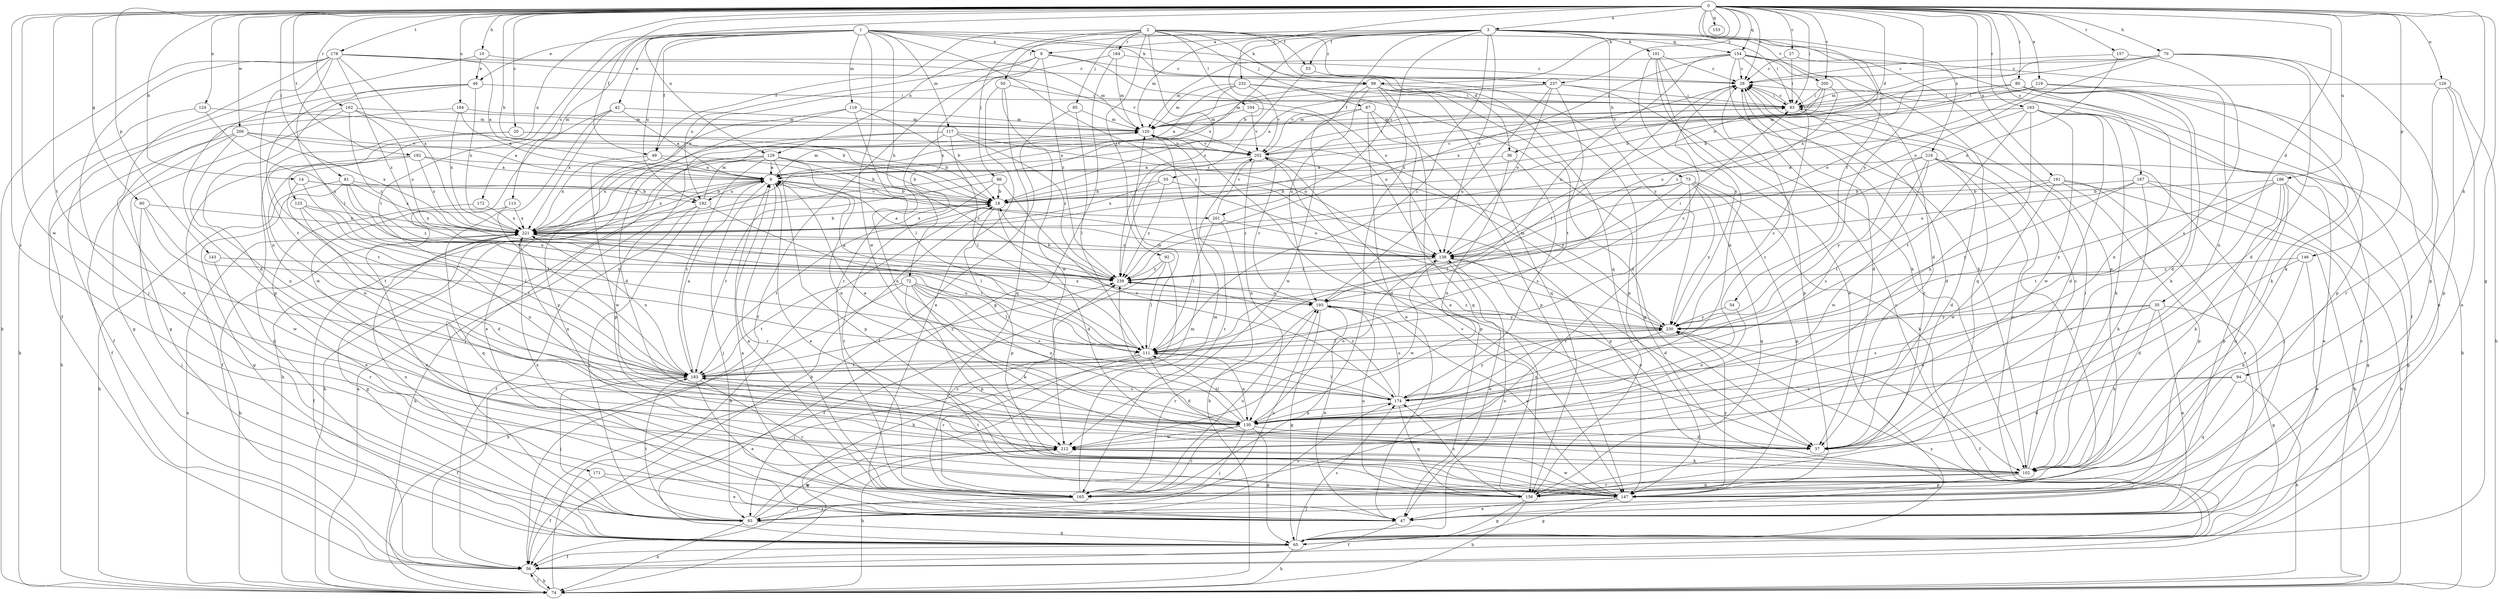 strict digraph  {
0;
1;
2;
3;
8;
9;
10;
14;
18;
20;
27;
28;
35;
36;
37;
42;
46;
47;
49;
50;
53;
54;
55;
56;
60;
65;
70;
72;
73;
74;
80;
81;
83;
85;
86;
87;
92;
93;
94;
98;
101;
102;
104;
111;
113;
117;
119;
120;
123;
124;
126;
129;
130;
138;
143;
146;
147;
153;
154;
156;
157;
162;
163;
164;
165;
167;
171;
172;
174;
178;
182;
183;
184;
186;
191;
192;
193;
200;
201;
202;
206;
212;
216;
219;
221;
230;
232;
237;
239;
0 -> 3  [label=a];
0 -> 10  [label=b];
0 -> 14  [label=b];
0 -> 18  [label=b];
0 -> 20  [label=c];
0 -> 27  [label=c];
0 -> 28  [label=c];
0 -> 35  [label=d];
0 -> 36  [label=d];
0 -> 49  [label=f];
0 -> 60  [label=g];
0 -> 65  [label=g];
0 -> 70  [label=h];
0 -> 80  [label=i];
0 -> 81  [label=i];
0 -> 83  [label=i];
0 -> 94  [label=k];
0 -> 98  [label=k];
0 -> 123  [label=n];
0 -> 124  [label=n];
0 -> 126  [label=n];
0 -> 129  [label=n];
0 -> 138  [label=o];
0 -> 143  [label=p];
0 -> 146  [label=p];
0 -> 153  [label=q];
0 -> 154  [label=q];
0 -> 157  [label=r];
0 -> 162  [label=r];
0 -> 163  [label=r];
0 -> 167  [label=s];
0 -> 171  [label=s];
0 -> 178  [label=t];
0 -> 182  [label=t];
0 -> 183  [label=t];
0 -> 184  [label=u];
0 -> 186  [label=u];
0 -> 191  [label=u];
0 -> 200  [label=v];
0 -> 206  [label=w];
0 -> 212  [label=w];
0 -> 216  [label=x];
0 -> 219  [label=x];
0 -> 230  [label=y];
0 -> 232  [label=z];
0 -> 237  [label=z];
1 -> 8  [label=a];
1 -> 36  [label=d];
1 -> 42  [label=e];
1 -> 46  [label=e];
1 -> 49  [label=f];
1 -> 72  [label=h];
1 -> 98  [label=k];
1 -> 113  [label=m];
1 -> 117  [label=m];
1 -> 119  [label=m];
1 -> 154  [label=q];
1 -> 172  [label=s];
1 -> 183  [label=t];
1 -> 192  [label=u];
1 -> 212  [label=w];
1 -> 230  [label=y];
2 -> 49  [label=f];
2 -> 50  [label=f];
2 -> 53  [label=f];
2 -> 85  [label=j];
2 -> 86  [label=j];
2 -> 87  [label=j];
2 -> 92  [label=j];
2 -> 98  [label=k];
2 -> 104  [label=l];
2 -> 156  [label=q];
2 -> 164  [label=r];
2 -> 237  [label=z];
2 -> 239  [label=z];
3 -> 8  [label=a];
3 -> 18  [label=b];
3 -> 53  [label=f];
3 -> 54  [label=f];
3 -> 55  [label=f];
3 -> 73  [label=h];
3 -> 83  [label=i];
3 -> 101  [label=k];
3 -> 111  [label=l];
3 -> 120  [label=m];
3 -> 129  [label=n];
3 -> 138  [label=o];
3 -> 147  [label=p];
3 -> 200  [label=v];
3 -> 201  [label=v];
3 -> 221  [label=x];
8 -> 28  [label=c];
8 -> 56  [label=f];
8 -> 138  [label=o];
8 -> 165  [label=r];
8 -> 192  [label=u];
8 -> 239  [label=z];
9 -> 18  [label=b];
9 -> 74  [label=h];
9 -> 93  [label=j];
9 -> 120  [label=m];
9 -> 165  [label=r];
9 -> 192  [label=u];
9 -> 201  [label=v];
9 -> 221  [label=x];
10 -> 46  [label=e];
10 -> 56  [label=f];
10 -> 120  [label=m];
14 -> 18  [label=b];
14 -> 111  [label=l];
14 -> 183  [label=t];
14 -> 192  [label=u];
18 -> 28  [label=c];
18 -> 37  [label=d];
18 -> 147  [label=p];
18 -> 183  [label=t];
18 -> 221  [label=x];
20 -> 18  [label=b];
20 -> 65  [label=g];
20 -> 183  [label=t];
20 -> 202  [label=v];
27 -> 28  [label=c];
27 -> 83  [label=i];
27 -> 130  [label=n];
28 -> 37  [label=d];
28 -> 83  [label=i];
28 -> 111  [label=l];
35 -> 47  [label=e];
35 -> 65  [label=g];
35 -> 102  [label=k];
35 -> 130  [label=n];
35 -> 174  [label=s];
35 -> 230  [label=y];
36 -> 9  [label=a];
36 -> 130  [label=n];
36 -> 174  [label=s];
42 -> 9  [label=a];
42 -> 120  [label=m];
42 -> 183  [label=t];
42 -> 212  [label=w];
42 -> 221  [label=x];
46 -> 37  [label=d];
46 -> 83  [label=i];
46 -> 147  [label=p];
46 -> 183  [label=t];
46 -> 221  [label=x];
47 -> 9  [label=a];
47 -> 28  [label=c];
47 -> 56  [label=f];
49 -> 9  [label=a];
49 -> 138  [label=o];
49 -> 212  [label=w];
49 -> 221  [label=x];
50 -> 47  [label=e];
50 -> 83  [label=i];
50 -> 156  [label=q];
50 -> 212  [label=w];
53 -> 230  [label=y];
53 -> 239  [label=z];
54 -> 130  [label=n];
54 -> 230  [label=y];
55 -> 18  [label=b];
55 -> 147  [label=p];
55 -> 221  [label=x];
55 -> 239  [label=z];
56 -> 74  [label=h];
56 -> 230  [label=y];
60 -> 93  [label=j];
60 -> 111  [label=l];
60 -> 212  [label=w];
60 -> 221  [label=x];
65 -> 18  [label=b];
65 -> 28  [label=c];
65 -> 56  [label=f];
65 -> 74  [label=h];
65 -> 138  [label=o];
65 -> 174  [label=s];
70 -> 28  [label=c];
70 -> 37  [label=d];
70 -> 102  [label=k];
70 -> 120  [label=m];
70 -> 138  [label=o];
70 -> 147  [label=p];
70 -> 221  [label=x];
72 -> 74  [label=h];
72 -> 102  [label=k];
72 -> 111  [label=l];
72 -> 130  [label=n];
72 -> 147  [label=p];
72 -> 174  [label=s];
72 -> 183  [label=t];
72 -> 193  [label=u];
73 -> 18  [label=b];
73 -> 102  [label=k];
73 -> 111  [label=l];
73 -> 147  [label=p];
73 -> 156  [label=q];
73 -> 165  [label=r];
73 -> 230  [label=y];
73 -> 239  [label=z];
74 -> 9  [label=a];
74 -> 18  [label=b];
74 -> 28  [label=c];
74 -> 56  [label=f];
74 -> 221  [label=x];
80 -> 18  [label=b];
80 -> 37  [label=d];
80 -> 47  [label=e];
80 -> 83  [label=i];
80 -> 102  [label=k];
80 -> 130  [label=n];
80 -> 202  [label=v];
81 -> 18  [label=b];
81 -> 65  [label=g];
81 -> 74  [label=h];
81 -> 193  [label=u];
81 -> 221  [label=x];
81 -> 239  [label=z];
83 -> 28  [label=c];
83 -> 37  [label=d];
83 -> 120  [label=m];
85 -> 56  [label=f];
85 -> 111  [label=l];
85 -> 120  [label=m];
86 -> 18  [label=b];
86 -> 165  [label=r];
86 -> 174  [label=s];
86 -> 183  [label=t];
87 -> 47  [label=e];
87 -> 120  [label=m];
87 -> 147  [label=p];
87 -> 156  [label=q];
87 -> 212  [label=w];
92 -> 56  [label=f];
92 -> 74  [label=h];
92 -> 111  [label=l];
92 -> 239  [label=z];
93 -> 65  [label=g];
93 -> 74  [label=h];
93 -> 120  [label=m];
93 -> 174  [label=s];
93 -> 183  [label=t];
93 -> 193  [label=u];
93 -> 212  [label=w];
93 -> 221  [label=x];
94 -> 37  [label=d];
94 -> 74  [label=h];
94 -> 156  [label=q];
94 -> 174  [label=s];
98 -> 37  [label=d];
98 -> 47  [label=e];
98 -> 65  [label=g];
98 -> 83  [label=i];
98 -> 156  [label=q];
98 -> 165  [label=r];
98 -> 193  [label=u];
98 -> 202  [label=v];
98 -> 221  [label=x];
101 -> 28  [label=c];
101 -> 47  [label=e];
101 -> 102  [label=k];
101 -> 130  [label=n];
101 -> 230  [label=y];
102 -> 28  [label=c];
102 -> 83  [label=i];
102 -> 138  [label=o];
102 -> 147  [label=p];
102 -> 156  [label=q];
102 -> 165  [label=r];
102 -> 183  [label=t];
104 -> 120  [label=m];
104 -> 138  [label=o];
104 -> 202  [label=v];
111 -> 28  [label=c];
111 -> 37  [label=d];
111 -> 93  [label=j];
111 -> 120  [label=m];
111 -> 130  [label=n];
111 -> 165  [label=r];
111 -> 183  [label=t];
113 -> 47  [label=e];
113 -> 156  [label=q];
113 -> 221  [label=x];
117 -> 47  [label=e];
117 -> 111  [label=l];
117 -> 130  [label=n];
117 -> 138  [label=o];
117 -> 147  [label=p];
117 -> 202  [label=v];
117 -> 239  [label=z];
119 -> 18  [label=b];
119 -> 37  [label=d];
119 -> 111  [label=l];
119 -> 120  [label=m];
119 -> 147  [label=p];
120 -> 37  [label=d];
120 -> 202  [label=v];
123 -> 37  [label=d];
123 -> 130  [label=n];
123 -> 183  [label=t];
123 -> 221  [label=x];
124 -> 74  [label=h];
124 -> 120  [label=m];
124 -> 239  [label=z];
126 -> 47  [label=e];
126 -> 74  [label=h];
126 -> 83  [label=i];
126 -> 147  [label=p];
126 -> 165  [label=r];
129 -> 9  [label=a];
129 -> 18  [label=b];
129 -> 74  [label=h];
129 -> 93  [label=j];
129 -> 130  [label=n];
129 -> 147  [label=p];
129 -> 183  [label=t];
129 -> 221  [label=x];
129 -> 239  [label=z];
130 -> 28  [label=c];
130 -> 37  [label=d];
130 -> 65  [label=g];
130 -> 93  [label=j];
130 -> 111  [label=l];
130 -> 138  [label=o];
130 -> 165  [label=r];
130 -> 212  [label=w];
130 -> 239  [label=z];
138 -> 9  [label=a];
138 -> 37  [label=d];
138 -> 47  [label=e];
138 -> 212  [label=w];
138 -> 239  [label=z];
143 -> 165  [label=r];
143 -> 239  [label=z];
146 -> 37  [label=d];
146 -> 47  [label=e];
146 -> 102  [label=k];
146 -> 239  [label=z];
147 -> 9  [label=a];
147 -> 47  [label=e];
147 -> 65  [label=g];
147 -> 93  [label=j];
147 -> 193  [label=u];
147 -> 212  [label=w];
147 -> 221  [label=x];
147 -> 230  [label=y];
154 -> 28  [label=c];
154 -> 37  [label=d];
154 -> 56  [label=f];
154 -> 102  [label=k];
154 -> 120  [label=m];
154 -> 156  [label=q];
154 -> 174  [label=s];
154 -> 193  [label=u];
154 -> 239  [label=z];
156 -> 28  [label=c];
156 -> 65  [label=g];
156 -> 74  [label=h];
156 -> 174  [label=s];
156 -> 193  [label=u];
156 -> 202  [label=v];
157 -> 28  [label=c];
157 -> 138  [label=o];
157 -> 174  [label=s];
162 -> 18  [label=b];
162 -> 56  [label=f];
162 -> 65  [label=g];
162 -> 120  [label=m];
162 -> 138  [label=o];
162 -> 239  [label=z];
163 -> 37  [label=d];
163 -> 74  [label=h];
163 -> 102  [label=k];
163 -> 120  [label=m];
163 -> 130  [label=n];
163 -> 138  [label=o];
163 -> 183  [label=t];
163 -> 212  [label=w];
164 -> 28  [label=c];
164 -> 65  [label=g];
164 -> 120  [label=m];
164 -> 221  [label=x];
165 -> 9  [label=a];
165 -> 93  [label=j];
165 -> 120  [label=m];
165 -> 193  [label=u];
165 -> 239  [label=z];
167 -> 18  [label=b];
167 -> 65  [label=g];
167 -> 74  [label=h];
167 -> 102  [label=k];
167 -> 138  [label=o];
167 -> 230  [label=y];
171 -> 47  [label=e];
171 -> 56  [label=f];
171 -> 156  [label=q];
172 -> 47  [label=e];
172 -> 221  [label=x];
174 -> 9  [label=a];
174 -> 111  [label=l];
174 -> 130  [label=n];
174 -> 156  [label=q];
174 -> 183  [label=t];
174 -> 193  [label=u];
174 -> 230  [label=y];
174 -> 239  [label=z];
178 -> 9  [label=a];
178 -> 28  [label=c];
178 -> 47  [label=e];
178 -> 74  [label=h];
178 -> 93  [label=j];
178 -> 111  [label=l];
178 -> 130  [label=n];
178 -> 202  [label=v];
178 -> 221  [label=x];
178 -> 239  [label=z];
182 -> 9  [label=a];
182 -> 18  [label=b];
182 -> 56  [label=f];
182 -> 130  [label=n];
182 -> 221  [label=x];
183 -> 9  [label=a];
183 -> 47  [label=e];
183 -> 56  [label=f];
183 -> 93  [label=j];
183 -> 165  [label=r];
183 -> 174  [label=s];
183 -> 221  [label=x];
183 -> 239  [label=z];
184 -> 9  [label=a];
184 -> 65  [label=g];
184 -> 120  [label=m];
184 -> 221  [label=x];
186 -> 18  [label=b];
186 -> 65  [label=g];
186 -> 102  [label=k];
186 -> 147  [label=p];
186 -> 156  [label=q];
186 -> 183  [label=t];
186 -> 230  [label=y];
191 -> 18  [label=b];
191 -> 47  [label=e];
191 -> 74  [label=h];
191 -> 111  [label=l];
191 -> 147  [label=p];
191 -> 212  [label=w];
192 -> 56  [label=f];
192 -> 74  [label=h];
192 -> 93  [label=j];
192 -> 111  [label=l];
192 -> 120  [label=m];
193 -> 9  [label=a];
193 -> 47  [label=e];
193 -> 65  [label=g];
193 -> 83  [label=i];
193 -> 165  [label=r];
193 -> 202  [label=v];
193 -> 230  [label=y];
200 -> 83  [label=i];
200 -> 202  [label=v];
200 -> 221  [label=x];
200 -> 239  [label=z];
201 -> 74  [label=h];
201 -> 111  [label=l];
201 -> 138  [label=o];
201 -> 202  [label=v];
202 -> 9  [label=a];
202 -> 83  [label=i];
202 -> 130  [label=n];
202 -> 147  [label=p];
202 -> 165  [label=r];
202 -> 230  [label=y];
206 -> 9  [label=a];
206 -> 56  [label=f];
206 -> 74  [label=h];
206 -> 130  [label=n];
206 -> 202  [label=v];
206 -> 221  [label=x];
212 -> 56  [label=f];
212 -> 74  [label=h];
212 -> 102  [label=k];
216 -> 9  [label=a];
216 -> 37  [label=d];
216 -> 47  [label=e];
216 -> 93  [label=j];
216 -> 165  [label=r];
216 -> 174  [label=s];
216 -> 212  [label=w];
216 -> 230  [label=y];
219 -> 18  [label=b];
219 -> 83  [label=i];
219 -> 102  [label=k];
219 -> 138  [label=o];
219 -> 147  [label=p];
221 -> 18  [label=b];
221 -> 56  [label=f];
221 -> 65  [label=g];
221 -> 74  [label=h];
221 -> 111  [label=l];
221 -> 130  [label=n];
221 -> 138  [label=o];
230 -> 56  [label=f];
230 -> 111  [label=l];
230 -> 120  [label=m];
230 -> 130  [label=n];
230 -> 221  [label=x];
230 -> 239  [label=z];
232 -> 9  [label=a];
232 -> 83  [label=i];
232 -> 120  [label=m];
232 -> 147  [label=p];
232 -> 202  [label=v];
232 -> 221  [label=x];
237 -> 9  [label=a];
237 -> 83  [label=i];
237 -> 120  [label=m];
237 -> 138  [label=o];
237 -> 147  [label=p];
237 -> 183  [label=t];
237 -> 193  [label=u];
239 -> 18  [label=b];
239 -> 193  [label=u];
}
